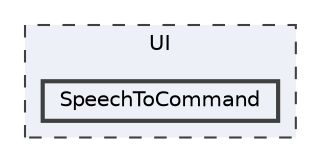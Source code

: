 digraph "UI/SpeechToCommand"
{
 // LATEX_PDF_SIZE
  bgcolor="transparent";
  edge [fontname=Helvetica,fontsize=10,labelfontname=Helvetica,labelfontsize=10];
  node [fontname=Helvetica,fontsize=10,shape=box,height=0.2,width=0.4];
  compound=true
  subgraph clusterdir_53ff6e473d46d4e442ba5a7ce9f895e3 {
    graph [ bgcolor="#edf0f7", pencolor="grey25", label="UI", fontname=Helvetica,fontsize=10 style="filled,dashed", URL="dir_53ff6e473d46d4e442ba5a7ce9f895e3.html",tooltip=""]
  dir_7b2cc113be7efaf432221f6ef899988c [label="SpeechToCommand", fillcolor="#edf0f7", color="grey25", style="filled,bold", URL="dir_7b2cc113be7efaf432221f6ef899988c.html",tooltip=""];
  }
}
